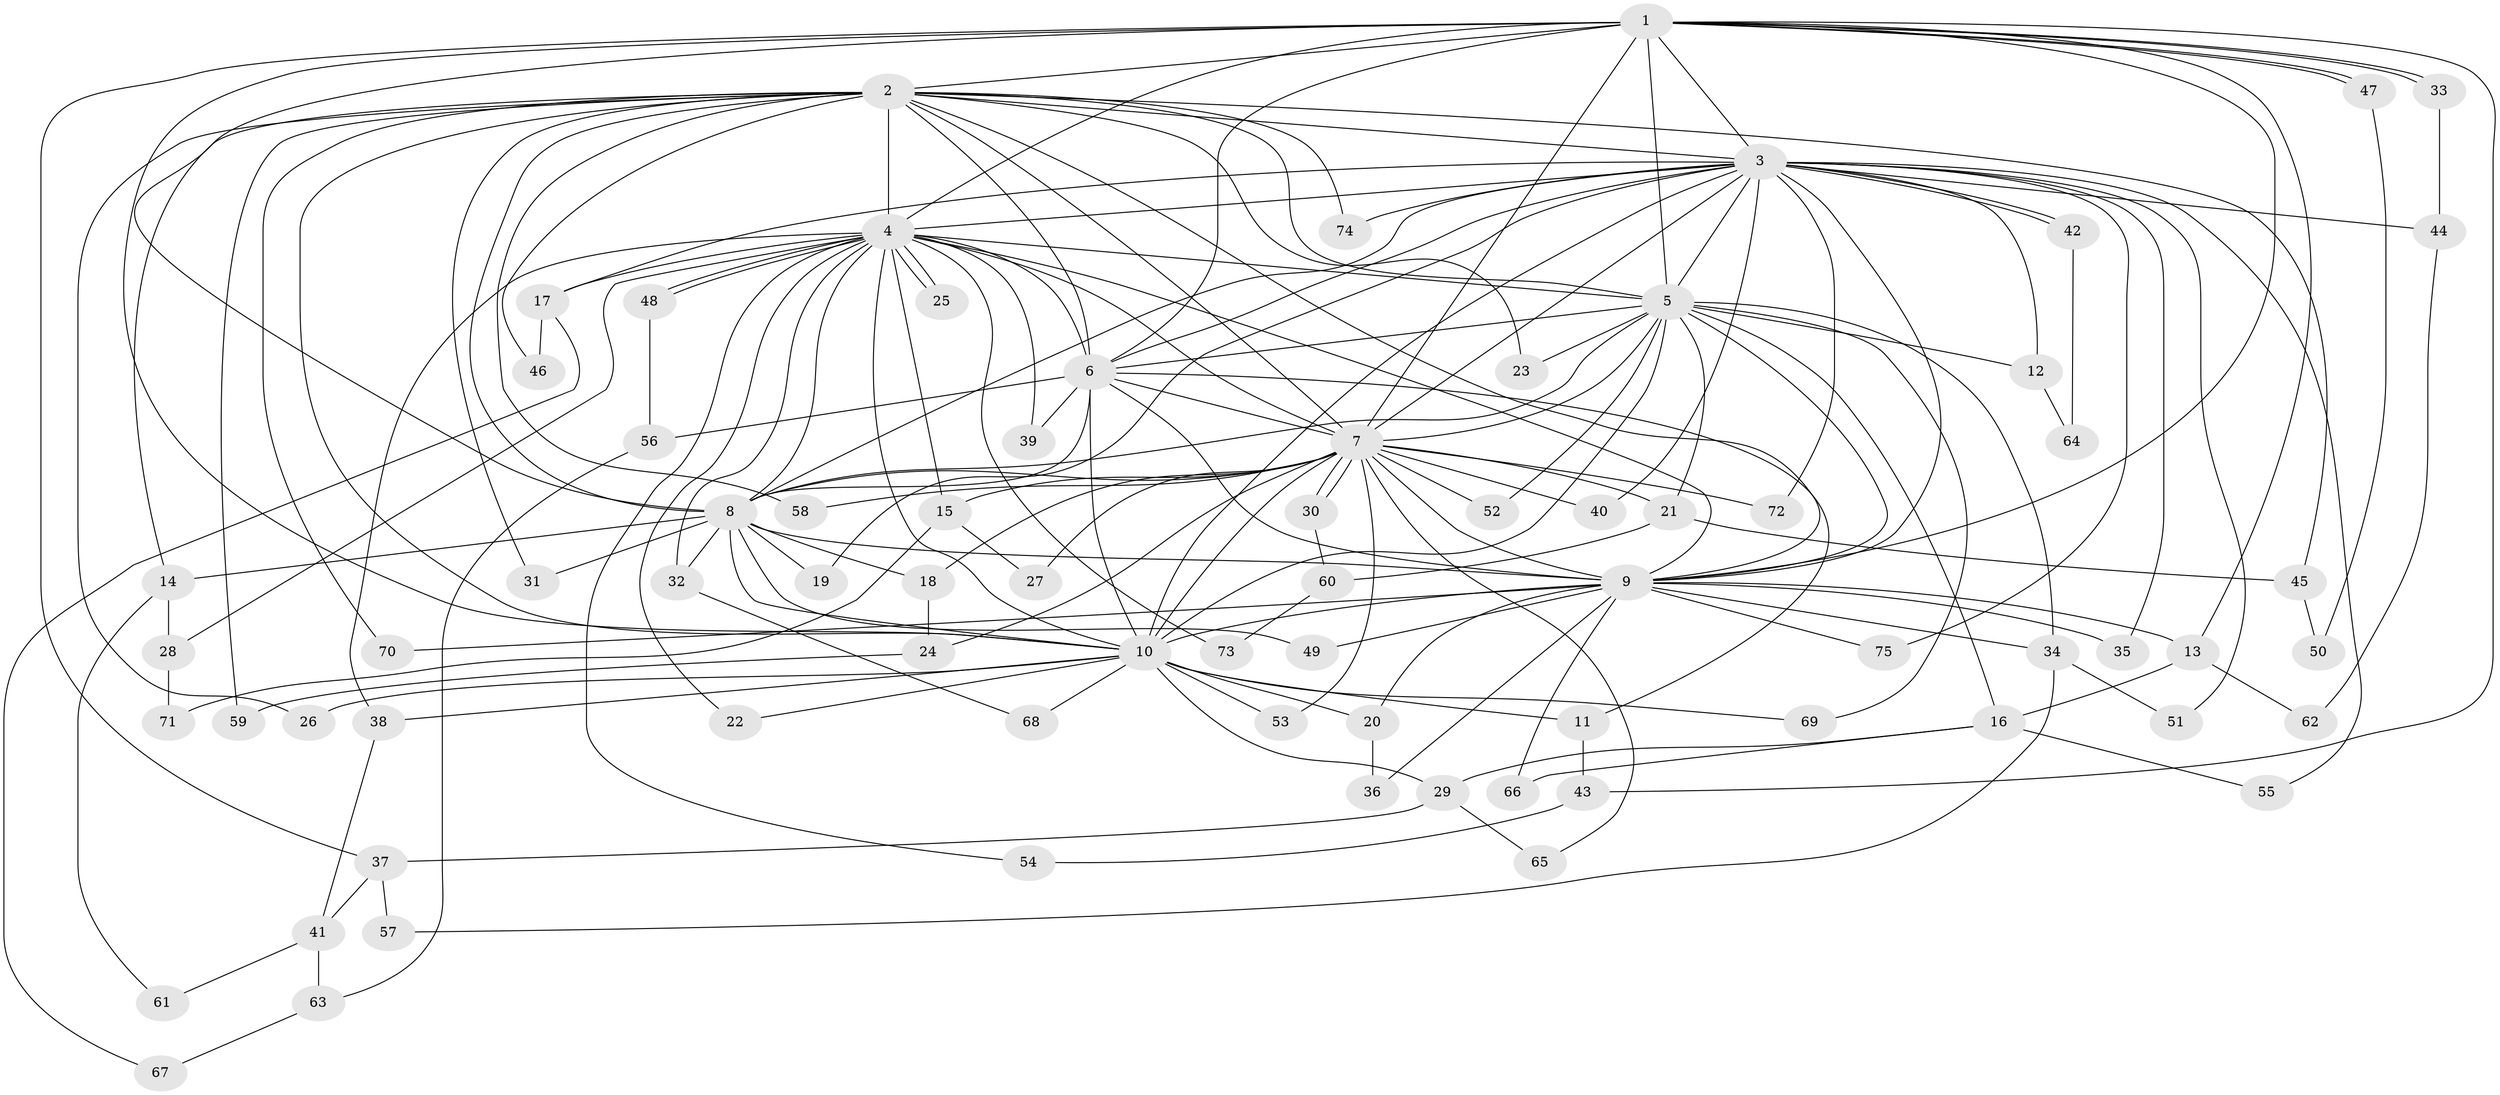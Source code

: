 // Generated by graph-tools (version 1.1) at 2025/35/03/09/25 02:35:02]
// undirected, 75 vertices, 175 edges
graph export_dot {
graph [start="1"]
  node [color=gray90,style=filled];
  1;
  2;
  3;
  4;
  5;
  6;
  7;
  8;
  9;
  10;
  11;
  12;
  13;
  14;
  15;
  16;
  17;
  18;
  19;
  20;
  21;
  22;
  23;
  24;
  25;
  26;
  27;
  28;
  29;
  30;
  31;
  32;
  33;
  34;
  35;
  36;
  37;
  38;
  39;
  40;
  41;
  42;
  43;
  44;
  45;
  46;
  47;
  48;
  49;
  50;
  51;
  52;
  53;
  54;
  55;
  56;
  57;
  58;
  59;
  60;
  61;
  62;
  63;
  64;
  65;
  66;
  67;
  68;
  69;
  70;
  71;
  72;
  73;
  74;
  75;
  1 -- 2;
  1 -- 3;
  1 -- 4;
  1 -- 5;
  1 -- 6;
  1 -- 7;
  1 -- 8;
  1 -- 9;
  1 -- 10;
  1 -- 13;
  1 -- 33;
  1 -- 33;
  1 -- 37;
  1 -- 43;
  1 -- 47;
  1 -- 47;
  2 -- 3;
  2 -- 4;
  2 -- 5;
  2 -- 6;
  2 -- 7;
  2 -- 8;
  2 -- 9;
  2 -- 10;
  2 -- 14;
  2 -- 23;
  2 -- 26;
  2 -- 31;
  2 -- 45;
  2 -- 46;
  2 -- 58;
  2 -- 59;
  2 -- 70;
  2 -- 74;
  3 -- 4;
  3 -- 5;
  3 -- 6;
  3 -- 7;
  3 -- 8;
  3 -- 9;
  3 -- 10;
  3 -- 12;
  3 -- 17;
  3 -- 19;
  3 -- 35;
  3 -- 40;
  3 -- 42;
  3 -- 42;
  3 -- 44;
  3 -- 51;
  3 -- 55;
  3 -- 72;
  3 -- 74;
  3 -- 75;
  4 -- 5;
  4 -- 6;
  4 -- 7;
  4 -- 8;
  4 -- 9;
  4 -- 10;
  4 -- 15;
  4 -- 17;
  4 -- 22;
  4 -- 25;
  4 -- 25;
  4 -- 28;
  4 -- 32;
  4 -- 38;
  4 -- 39;
  4 -- 48;
  4 -- 48;
  4 -- 54;
  4 -- 73;
  5 -- 6;
  5 -- 7;
  5 -- 8;
  5 -- 9;
  5 -- 10;
  5 -- 12;
  5 -- 16;
  5 -- 21;
  5 -- 23;
  5 -- 34;
  5 -- 52;
  5 -- 69;
  6 -- 7;
  6 -- 8;
  6 -- 9;
  6 -- 10;
  6 -- 11;
  6 -- 39;
  6 -- 56;
  7 -- 8;
  7 -- 9;
  7 -- 10;
  7 -- 15;
  7 -- 18;
  7 -- 21;
  7 -- 24;
  7 -- 27;
  7 -- 30;
  7 -- 30;
  7 -- 40;
  7 -- 52;
  7 -- 53;
  7 -- 58;
  7 -- 65;
  7 -- 72;
  8 -- 9;
  8 -- 10;
  8 -- 14;
  8 -- 18;
  8 -- 19;
  8 -- 31;
  8 -- 32;
  8 -- 49;
  9 -- 10;
  9 -- 13;
  9 -- 20;
  9 -- 34;
  9 -- 35;
  9 -- 36;
  9 -- 49;
  9 -- 66;
  9 -- 70;
  9 -- 75;
  10 -- 11;
  10 -- 20;
  10 -- 22;
  10 -- 26;
  10 -- 29;
  10 -- 38;
  10 -- 53;
  10 -- 68;
  10 -- 69;
  11 -- 43;
  12 -- 64;
  13 -- 16;
  13 -- 62;
  14 -- 28;
  14 -- 61;
  15 -- 27;
  15 -- 71;
  16 -- 29;
  16 -- 55;
  16 -- 66;
  17 -- 46;
  17 -- 67;
  18 -- 24;
  20 -- 36;
  21 -- 45;
  21 -- 60;
  24 -- 59;
  28 -- 71;
  29 -- 37;
  29 -- 65;
  30 -- 60;
  32 -- 68;
  33 -- 44;
  34 -- 51;
  34 -- 57;
  37 -- 41;
  37 -- 57;
  38 -- 41;
  41 -- 61;
  41 -- 63;
  42 -- 64;
  43 -- 54;
  44 -- 62;
  45 -- 50;
  47 -- 50;
  48 -- 56;
  56 -- 63;
  60 -- 73;
  63 -- 67;
}
